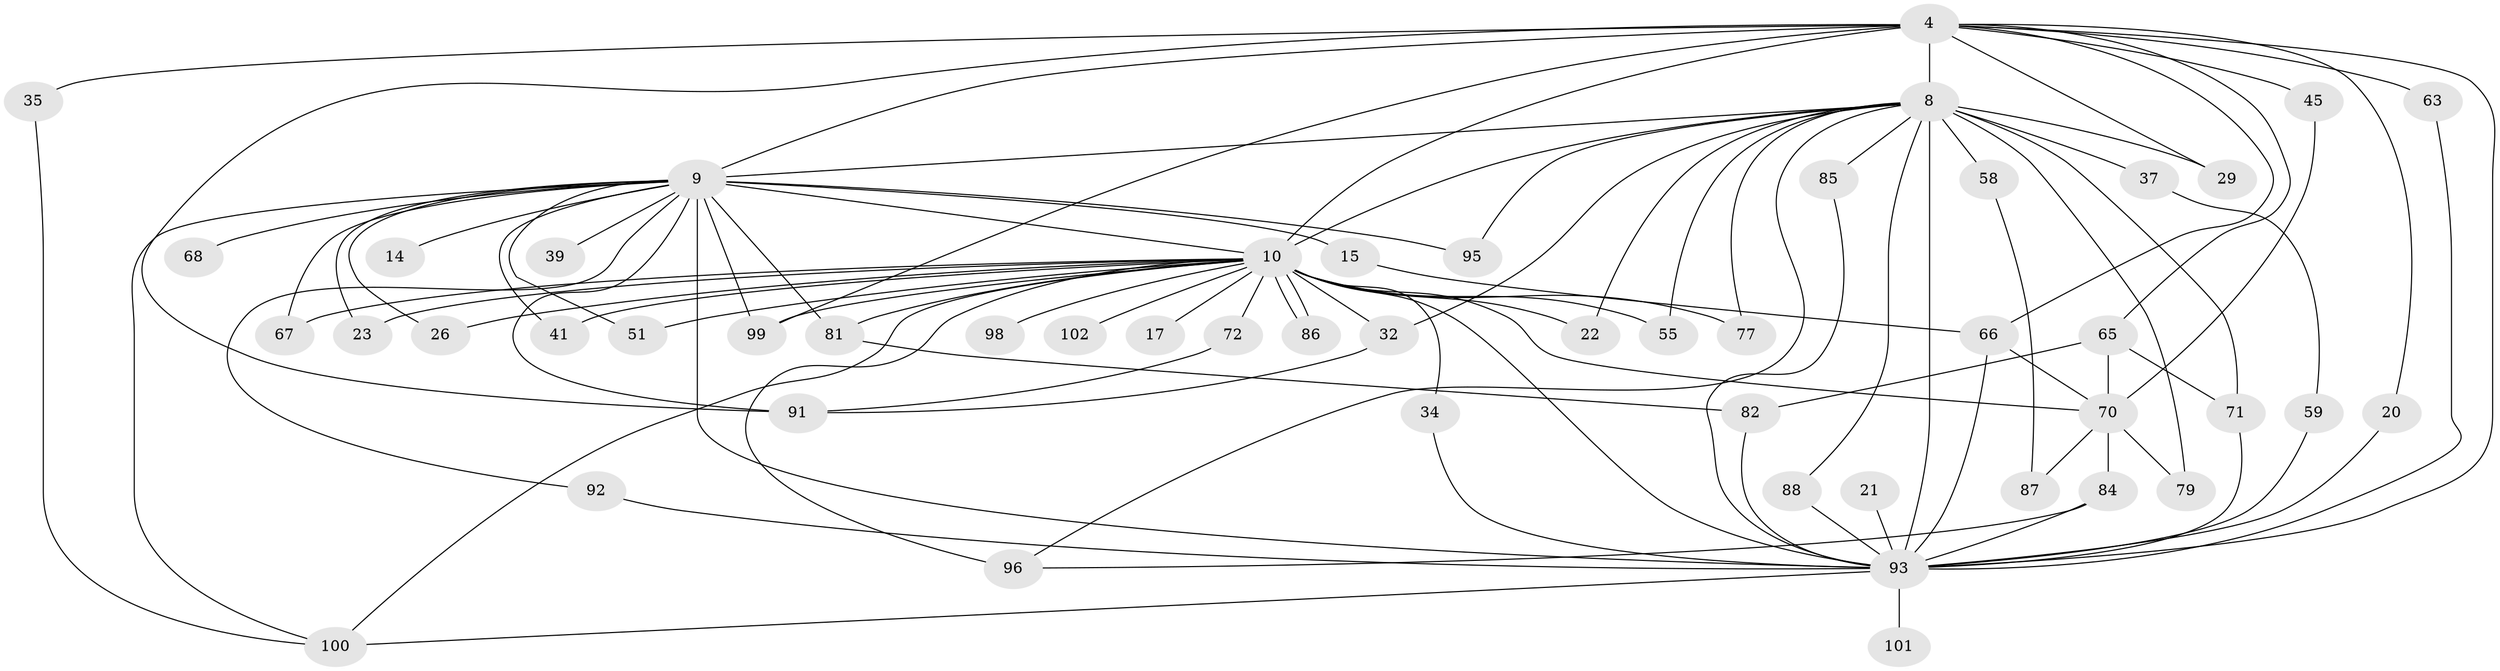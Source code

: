 // original degree distribution, {17: 0.0196078431372549, 21: 0.029411764705882353, 16: 0.00980392156862745, 23: 0.00980392156862745, 26: 0.00980392156862745, 18: 0.00980392156862745, 31: 0.00980392156862745, 5: 0.0392156862745098, 3: 0.23529411764705882, 4: 0.10784313725490197, 2: 0.5098039215686274, 7: 0.00980392156862745}
// Generated by graph-tools (version 1.1) at 2025/44/03/09/25 04:44:34]
// undirected, 51 vertices, 98 edges
graph export_dot {
graph [start="1"]
  node [color=gray90,style=filled];
  4 [super="+3"];
  8 [super="+5"];
  9 [super="+7"];
  10 [super="+2"];
  14;
  15;
  17;
  20;
  21;
  22;
  23;
  26;
  29;
  32;
  34;
  35;
  37;
  39;
  41;
  45;
  51;
  55;
  58 [super="+18"];
  59;
  63;
  65 [super="+46"];
  66 [super="+33"];
  67 [super="+28"];
  68;
  70 [super="+52"];
  71 [super="+16"];
  72;
  77;
  79;
  81 [super="+50"];
  82 [super="+78"];
  84 [super="+73"];
  85 [super="+36"];
  86;
  87;
  88;
  91 [super="+62+69"];
  92;
  93 [super="+61+47+80+76+90"];
  95;
  96 [super="+64"];
  98 [super="+83"];
  99 [super="+12+19+89"];
  100 [super="+75+97"];
  101;
  102;
  4 -- 8 [weight=4];
  4 -- 9 [weight=4];
  4 -- 10 [weight=4];
  4 -- 20;
  4 -- 35 [weight=2];
  4 -- 63;
  4 -- 66;
  4 -- 65 [weight=2];
  4 -- 45;
  4 -- 29;
  4 -- 99 [weight=2];
  4 -- 91 [weight=2];
  4 -- 93 [weight=10];
  8 -- 9 [weight=4];
  8 -- 10 [weight=4];
  8 -- 37 [weight=2];
  8 -- 79;
  8 -- 85 [weight=3];
  8 -- 77;
  8 -- 22;
  8 -- 88;
  8 -- 29;
  8 -- 95;
  8 -- 32;
  8 -- 55;
  8 -- 58 [weight=3];
  8 -- 96;
  8 -- 71;
  8 -- 93 [weight=8];
  9 -- 10 [weight=4];
  9 -- 14 [weight=2];
  9 -- 15 [weight=2];
  9 -- 39 [weight=2];
  9 -- 51;
  9 -- 68 [weight=2];
  9 -- 67 [weight=2];
  9 -- 23;
  9 -- 26;
  9 -- 92;
  9 -- 95;
  9 -- 41;
  9 -- 81;
  9 -- 99 [weight=2];
  9 -- 91 [weight=2];
  9 -- 93 [weight=9];
  9 -- 100 [weight=3];
  10 -- 17 [weight=2];
  10 -- 26;
  10 -- 34;
  10 -- 41;
  10 -- 55;
  10 -- 72;
  10 -- 77;
  10 -- 81 [weight=2];
  10 -- 86;
  10 -- 86;
  10 -- 96 [weight=2];
  10 -- 102 [weight=2];
  10 -- 67;
  10 -- 32;
  10 -- 98 [weight=2];
  10 -- 70 [weight=2];
  10 -- 51;
  10 -- 22;
  10 -- 23;
  10 -- 99;
  10 -- 93 [weight=8];
  10 -- 100 [weight=3];
  15 -- 66;
  20 -- 93;
  21 -- 93;
  32 -- 91;
  34 -- 93;
  35 -- 100;
  37 -- 59;
  45 -- 70;
  58 -- 87;
  59 -- 93;
  63 -- 93;
  65 -- 71;
  65 -- 70 [weight=2];
  65 -- 82;
  66 -- 70;
  66 -- 93;
  70 -- 79;
  70 -- 84;
  70 -- 87;
  71 -- 93;
  72 -- 91;
  81 -- 82;
  82 -- 93;
  84 -- 96;
  84 -- 93;
  85 -- 93;
  88 -- 93;
  92 -- 93;
  93 -- 101 [weight=2];
  93 -- 100;
}
